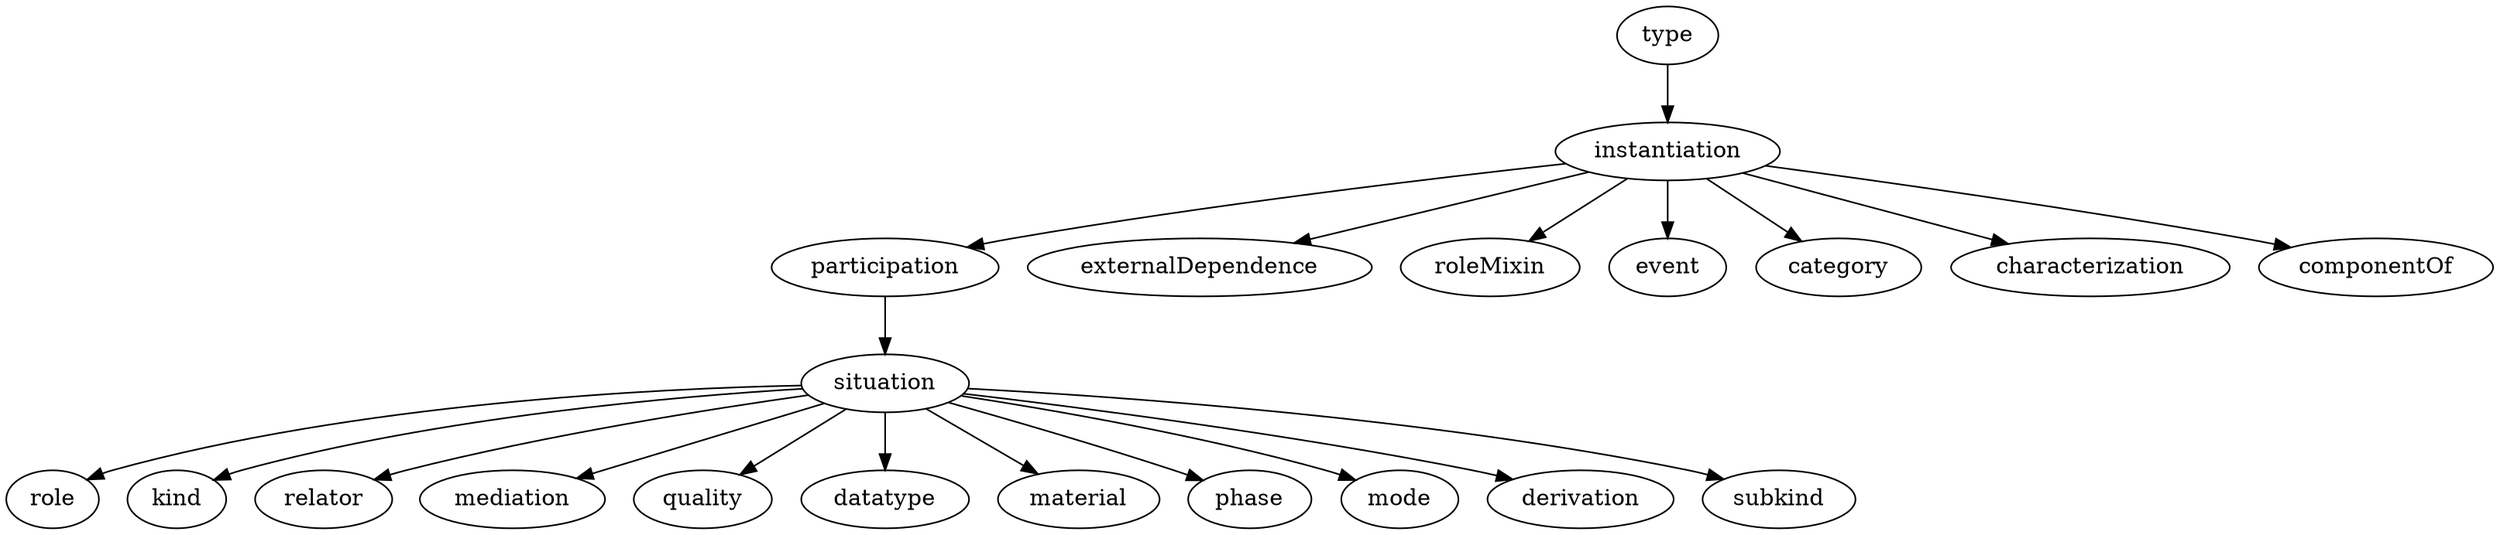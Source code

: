 strict digraph  {
type;
instantiation;
participation;
externalDependence;
roleMixin;
event;
category;
characterization;
componentOf;
situation;
role;
kind;
relator;
mediation;
quality;
datatype;
material;
phase;
mode;
derivation;
subkind;
type -> instantiation;
instantiation -> participation;
instantiation -> externalDependence;
instantiation -> roleMixin;
instantiation -> event;
instantiation -> category;
instantiation -> characterization;
instantiation -> componentOf;
participation -> situation;
situation -> role;
situation -> kind;
situation -> relator;
situation -> mediation;
situation -> quality;
situation -> datatype;
situation -> material;
situation -> phase;
situation -> mode;
situation -> derivation;
situation -> subkind;
}

